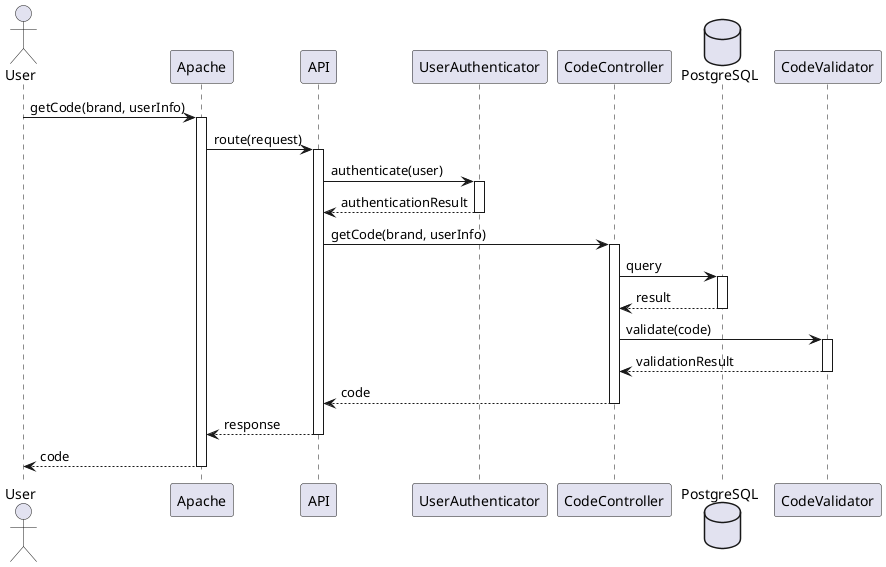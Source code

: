 @startuml
actor User
autoactivate on

User -> Apache: getCode(brand, userInfo)
Apache -> API: route(request)
API -> UserAuthenticator: authenticate(user)
return authenticationResult
API -> CodeController: getCode(brand, userInfo)
database PostgreSQL
CodeController -> PostgreSQL: query
return result
CodeController -> CodeValidator: validate(code)
return validationResult
return code
return response
return code
@enduml